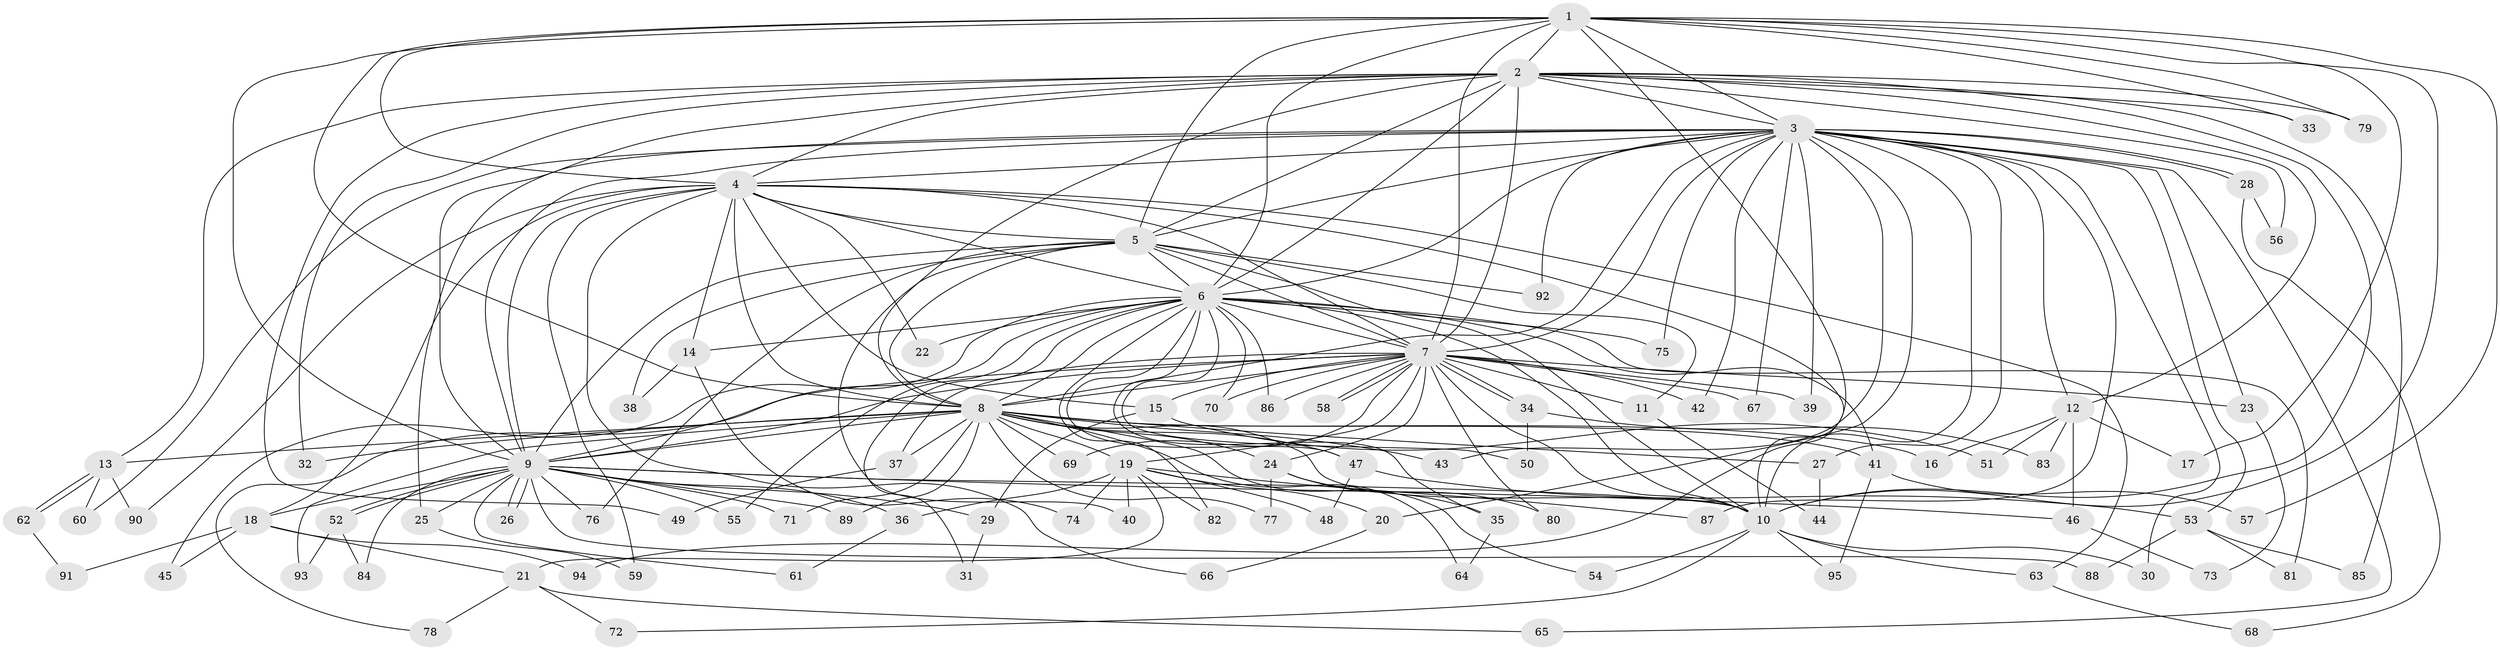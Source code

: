 // Generated by graph-tools (version 1.1) at 2025/25/03/09/25 03:25:44]
// undirected, 95 vertices, 215 edges
graph export_dot {
graph [start="1"]
  node [color=gray90,style=filled];
  1;
  2;
  3;
  4;
  5;
  6;
  7;
  8;
  9;
  10;
  11;
  12;
  13;
  14;
  15;
  16;
  17;
  18;
  19;
  20;
  21;
  22;
  23;
  24;
  25;
  26;
  27;
  28;
  29;
  30;
  31;
  32;
  33;
  34;
  35;
  36;
  37;
  38;
  39;
  40;
  41;
  42;
  43;
  44;
  45;
  46;
  47;
  48;
  49;
  50;
  51;
  52;
  53;
  54;
  55;
  56;
  57;
  58;
  59;
  60;
  61;
  62;
  63;
  64;
  65;
  66;
  67;
  68;
  69;
  70;
  71;
  72;
  73;
  74;
  75;
  76;
  77;
  78;
  79;
  80;
  81;
  82;
  83;
  84;
  85;
  86;
  87;
  88;
  89;
  90;
  91;
  92;
  93;
  94;
  95;
  1 -- 2;
  1 -- 3;
  1 -- 4;
  1 -- 5;
  1 -- 6;
  1 -- 7;
  1 -- 8;
  1 -- 9;
  1 -- 10;
  1 -- 17;
  1 -- 33;
  1 -- 57;
  1 -- 79;
  1 -- 94;
  2 -- 3;
  2 -- 4;
  2 -- 5;
  2 -- 6;
  2 -- 7;
  2 -- 8;
  2 -- 9;
  2 -- 10;
  2 -- 12;
  2 -- 13;
  2 -- 32;
  2 -- 33;
  2 -- 49;
  2 -- 56;
  2 -- 79;
  2 -- 85;
  3 -- 4;
  3 -- 5;
  3 -- 6;
  3 -- 7;
  3 -- 8;
  3 -- 9;
  3 -- 10;
  3 -- 12;
  3 -- 20;
  3 -- 23;
  3 -- 25;
  3 -- 27;
  3 -- 28;
  3 -- 28;
  3 -- 30;
  3 -- 39;
  3 -- 42;
  3 -- 43;
  3 -- 53;
  3 -- 60;
  3 -- 65;
  3 -- 67;
  3 -- 75;
  3 -- 87;
  3 -- 92;
  4 -- 5;
  4 -- 6;
  4 -- 7;
  4 -- 8;
  4 -- 9;
  4 -- 10;
  4 -- 14;
  4 -- 15;
  4 -- 18;
  4 -- 22;
  4 -- 59;
  4 -- 63;
  4 -- 66;
  4 -- 90;
  5 -- 6;
  5 -- 7;
  5 -- 8;
  5 -- 9;
  5 -- 10;
  5 -- 11;
  5 -- 38;
  5 -- 40;
  5 -- 76;
  5 -- 92;
  6 -- 7;
  6 -- 8;
  6 -- 9;
  6 -- 10;
  6 -- 14;
  6 -- 22;
  6 -- 31;
  6 -- 35;
  6 -- 41;
  6 -- 45;
  6 -- 47;
  6 -- 50;
  6 -- 55;
  6 -- 70;
  6 -- 75;
  6 -- 81;
  6 -- 82;
  6 -- 86;
  7 -- 8;
  7 -- 9;
  7 -- 10;
  7 -- 11;
  7 -- 15;
  7 -- 19;
  7 -- 23;
  7 -- 24;
  7 -- 34;
  7 -- 34;
  7 -- 37;
  7 -- 39;
  7 -- 42;
  7 -- 58;
  7 -- 58;
  7 -- 67;
  7 -- 69;
  7 -- 70;
  7 -- 78;
  7 -- 80;
  7 -- 86;
  8 -- 9;
  8 -- 10;
  8 -- 13;
  8 -- 16;
  8 -- 19;
  8 -- 24;
  8 -- 27;
  8 -- 32;
  8 -- 37;
  8 -- 41;
  8 -- 43;
  8 -- 47;
  8 -- 54;
  8 -- 64;
  8 -- 69;
  8 -- 71;
  8 -- 77;
  8 -- 89;
  8 -- 93;
  9 -- 10;
  9 -- 18;
  9 -- 25;
  9 -- 26;
  9 -- 26;
  9 -- 29;
  9 -- 36;
  9 -- 46;
  9 -- 52;
  9 -- 52;
  9 -- 55;
  9 -- 61;
  9 -- 71;
  9 -- 76;
  9 -- 84;
  9 -- 88;
  9 -- 89;
  10 -- 30;
  10 -- 54;
  10 -- 63;
  10 -- 72;
  10 -- 95;
  11 -- 44;
  12 -- 16;
  12 -- 17;
  12 -- 46;
  12 -- 51;
  12 -- 83;
  13 -- 60;
  13 -- 62;
  13 -- 62;
  13 -- 90;
  14 -- 38;
  14 -- 74;
  15 -- 29;
  15 -- 51;
  18 -- 21;
  18 -- 45;
  18 -- 91;
  18 -- 94;
  19 -- 20;
  19 -- 21;
  19 -- 36;
  19 -- 40;
  19 -- 48;
  19 -- 74;
  19 -- 82;
  19 -- 87;
  20 -- 66;
  21 -- 65;
  21 -- 72;
  21 -- 78;
  23 -- 73;
  24 -- 35;
  24 -- 77;
  24 -- 80;
  25 -- 59;
  27 -- 44;
  28 -- 56;
  28 -- 68;
  29 -- 31;
  34 -- 50;
  34 -- 83;
  35 -- 64;
  36 -- 61;
  37 -- 49;
  41 -- 57;
  41 -- 95;
  46 -- 73;
  47 -- 48;
  47 -- 53;
  52 -- 84;
  52 -- 93;
  53 -- 81;
  53 -- 85;
  53 -- 88;
  62 -- 91;
  63 -- 68;
}
